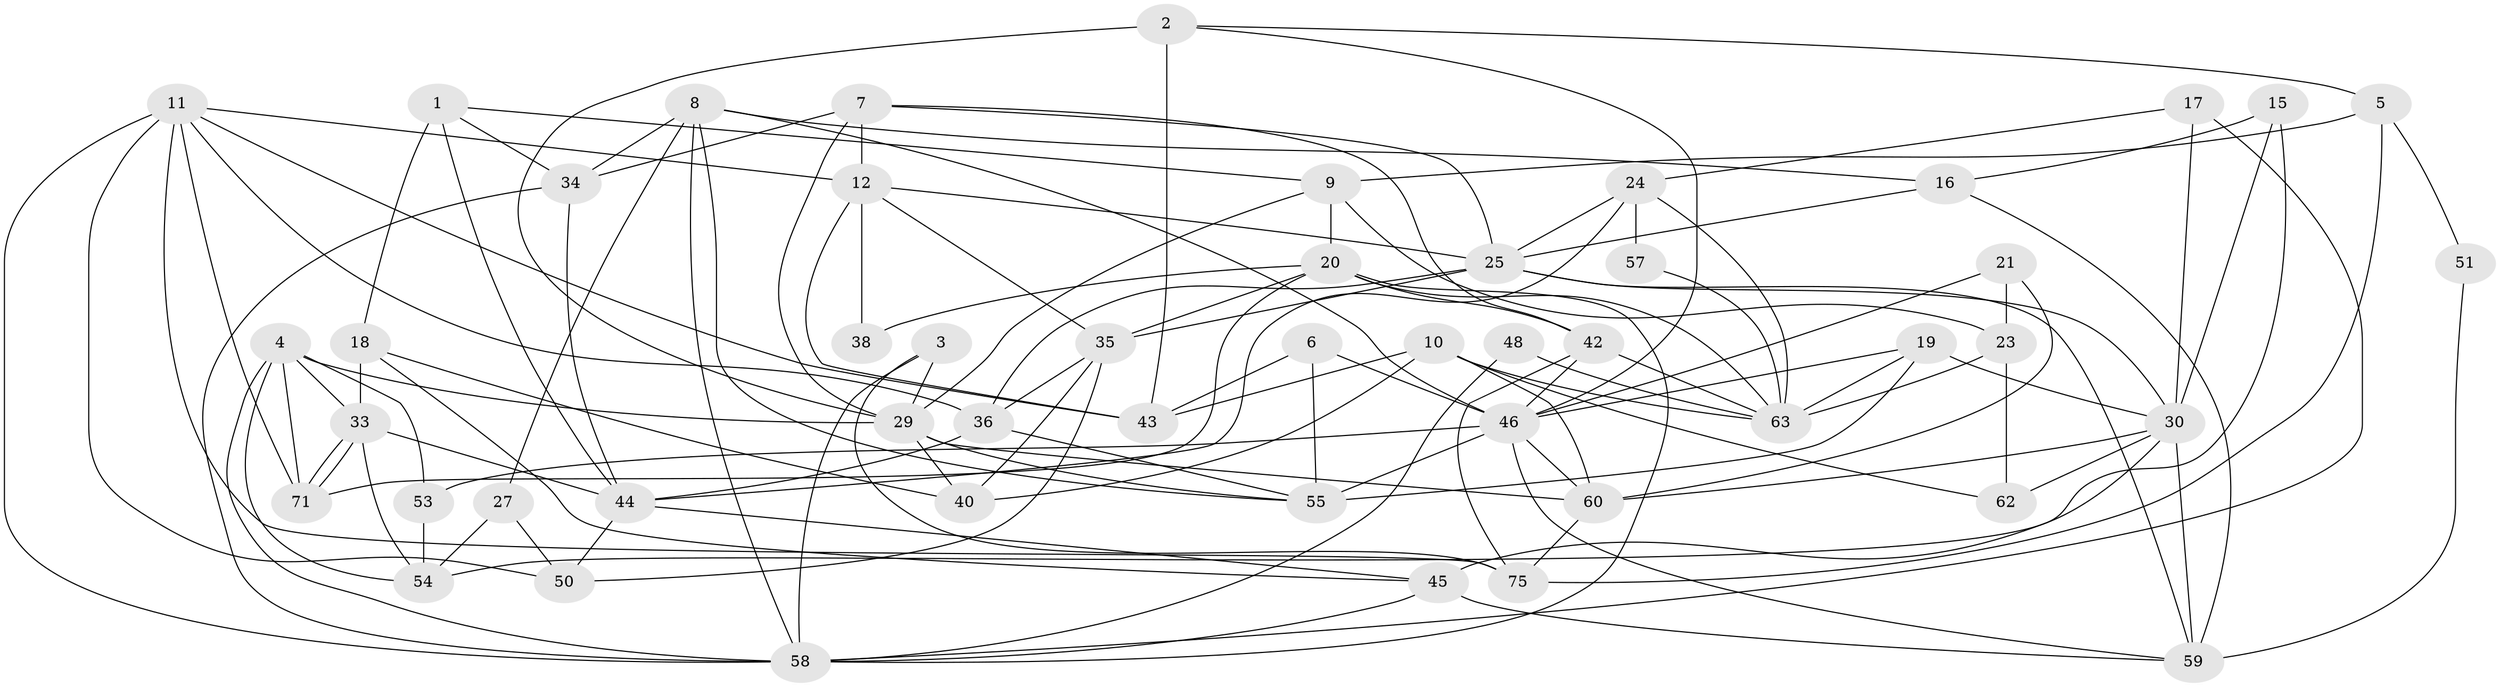 // original degree distribution, {4: 0.25925925925925924, 6: 0.04938271604938271, 3: 0.2962962962962963, 5: 0.2222222222222222, 2: 0.1111111111111111, 7: 0.04938271604938271, 8: 0.012345679012345678}
// Generated by graph-tools (version 1.1) at 2025/41/03/06/25 10:41:57]
// undirected, 50 vertices, 124 edges
graph export_dot {
graph [start="1"]
  node [color=gray90,style=filled];
  1 [super="+28"];
  2;
  3;
  4 [super="+26"];
  5;
  6;
  7 [super="+77"];
  8 [super="+22"];
  9 [super="+66"];
  10 [super="+39"];
  11 [super="+13"];
  12 [super="+14"];
  15;
  16;
  17;
  18 [super="+81"];
  19 [super="+80"];
  20 [super="+32"];
  21;
  23 [super="+65"];
  24 [super="+37"];
  25 [super="+47"];
  27;
  29 [super="+31"];
  30 [super="+68"];
  33 [super="+52"];
  34 [super="+69"];
  35 [super="+41"];
  36;
  38;
  40;
  42 [super="+67"];
  43 [super="+49"];
  44 [super="+78"];
  45 [super="+56"];
  46 [super="+79"];
  48;
  50 [super="+72"];
  51;
  53;
  54 [super="+64"];
  55 [super="+74"];
  57;
  58 [super="+61"];
  59 [super="+76"];
  60 [super="+70"];
  62;
  63 [super="+73"];
  71;
  75;
  1 -- 34;
  1 -- 44;
  1 -- 18;
  1 -- 9;
  2 -- 29 [weight=2];
  2 -- 5;
  2 -- 46;
  2 -- 43;
  3 -- 58;
  3 -- 75;
  3 -- 29;
  4 -- 53;
  4 -- 58;
  4 -- 29;
  4 -- 54;
  4 -- 71;
  4 -- 33;
  5 -- 75;
  5 -- 51;
  5 -- 9;
  6 -- 43;
  6 -- 46;
  6 -- 55;
  7 -- 12;
  7 -- 34;
  7 -- 25;
  7 -- 42;
  7 -- 29;
  8 -- 34;
  8 -- 46;
  8 -- 16;
  8 -- 55;
  8 -- 58;
  8 -- 27;
  9 -- 23;
  9 -- 29;
  9 -- 20;
  10 -- 40;
  10 -- 62;
  10 -- 43;
  10 -- 60;
  10 -- 63;
  11 -- 71;
  11 -- 12;
  11 -- 58;
  11 -- 75;
  11 -- 43;
  11 -- 36;
  11 -- 50;
  12 -- 35;
  12 -- 38;
  12 -- 25;
  12 -- 43;
  15 -- 16;
  15 -- 30;
  15 -- 54;
  16 -- 59;
  16 -- 25;
  17 -- 58;
  17 -- 30;
  17 -- 24;
  18 -- 45;
  18 -- 40;
  18 -- 33;
  19 -- 30;
  19 -- 55;
  19 -- 46;
  19 -- 63;
  20 -- 58;
  20 -- 38;
  20 -- 63;
  20 -- 71;
  20 -- 35;
  20 -- 42;
  21 -- 46;
  21 -- 23;
  21 -- 60;
  23 -- 63;
  23 -- 62;
  24 -- 63;
  24 -- 25;
  24 -- 57;
  24 -- 44;
  25 -- 30;
  25 -- 36;
  25 -- 35;
  25 -- 59;
  27 -- 50;
  27 -- 54;
  29 -- 40;
  29 -- 60;
  29 -- 55;
  30 -- 60;
  30 -- 62;
  30 -- 59;
  30 -- 45;
  33 -- 71;
  33 -- 71;
  33 -- 54;
  33 -- 44;
  34 -- 44;
  34 -- 58;
  35 -- 36;
  35 -- 40;
  35 -- 50;
  36 -- 44;
  36 -- 55;
  42 -- 75;
  42 -- 46;
  42 -- 63;
  44 -- 45;
  44 -- 50;
  45 -- 58;
  45 -- 59;
  46 -- 55 [weight=2];
  46 -- 53;
  46 -- 60;
  46 -- 59;
  48 -- 63;
  48 -- 58;
  51 -- 59;
  53 -- 54;
  57 -- 63;
  60 -- 75;
}
